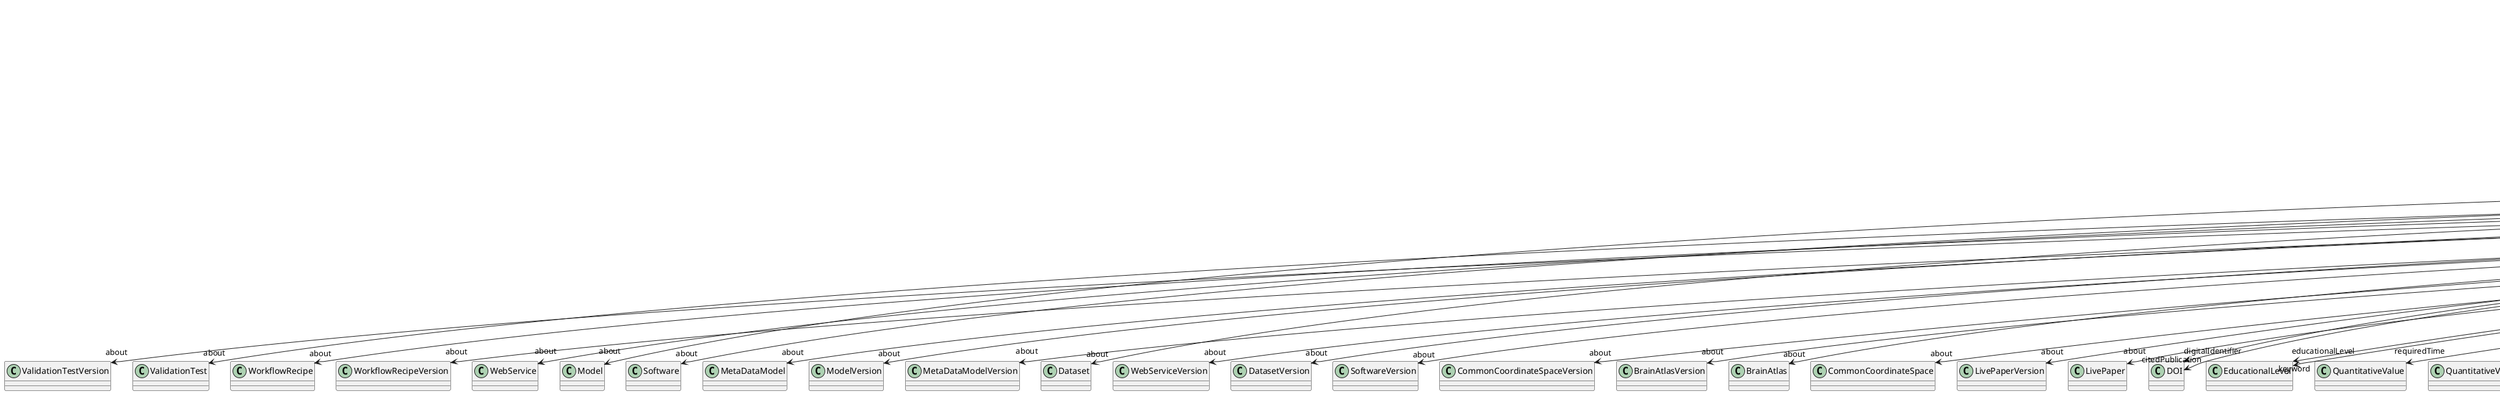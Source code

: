 @startuml
class LearningResource {
+about
+digitalIdentifier
+educationalLevel
+learningOutcome
+order
+prerequisite
+requiredTime
+topic
+type
+abstract
+author
+citedPublication
+copyright
+creationDate
+custodian
+editor
+funding
+IRI
+keyword
+license
+modificationDate
+name
+publicationDate
+publisher
+versionIdentifier

}
LearningResource -d-> "about" ValidationTestVersion
LearningResource -d-> "about" ValidationTest
LearningResource -d-> "about" WorkflowRecipe
LearningResource -d-> "about" WorkflowRecipeVersion
LearningResource -d-> "about" WebService
LearningResource -d-> "about" Model
LearningResource -d-> "about" Software
LearningResource -d-> "about" MetaDataModel
LearningResource -d-> "about" ModelVersion
LearningResource -d-> "about" MetaDataModelVersion
LearningResource -d-> "about" Dataset
LearningResource -d-> "about" WebServiceVersion
LearningResource -d-> "about" DatasetVersion
LearningResource -d-> "about" SoftwareVersion
LearningResource -d-> "about" CommonCoordinateSpaceVersion
LearningResource -d-> "about" BrainAtlasVersion
LearningResource -d-> "about" BrainAtlas
LearningResource -d-> "about" CommonCoordinateSpace
LearningResource -d-> "about" LivePaperVersion
LearningResource -d-> "about" LivePaper
LearningResource -d-> "digitalIdentifier" DOI
LearningResource -d-> "educationalLevel" EducationalLevel
LearningResource -d-> "requiredTime" QuantitativeValue
LearningResource -d-> "requiredTime" QuantitativeValueRange
LearningResource -d-> "type" LearningResourceType
LearningResource -d-> "author" Consortium
LearningResource -d-> "author" Person
LearningResource -d-> "author" Organization
LearningResource -d-> "citedPublication" DOI
LearningResource -d-> "citedPublication" ISBN
LearningResource -d-> "copyright" Copyright
LearningResource -d-> "custodian" Consortium
LearningResource -d-> "custodian" Person
LearningResource -d-> "custodian" Organization
LearningResource -d-> "editor" Person
LearningResource -d-> "funding" Funding
LearningResource -d-> "keyword" AnatomicalIdentificationType
LearningResource -d-> "keyword" Laterality
LearningResource -d-> "keyword" CellCultureType
LearningResource -d-> "keyword" TermSuggestion
LearningResource -d-> "keyword" VisualStimulusType
LearningResource -d-> "keyword" AnatomicalPlane
LearningResource -d-> "keyword" Species
LearningResource -d-> "keyword" ActionStatusType
LearningResource -d-> "keyword" PreparationType
LearningResource -d-> "keyword" ContributionType
LearningResource -d-> "keyword" MeasuredQuantity
LearningResource -d-> "keyword" MetaDataModelType
LearningResource -d-> "keyword" OlfactoryStimulusType
LearningResource -d-> "keyword" SetupType
LearningResource -d-> "keyword" ModelScope
LearningResource -d-> "keyword" PatchClampVariation
LearningResource -d-> "keyword" Technique
LearningResource -d-> "keyword" CellType
LearningResource -d-> "keyword" Language
LearningResource -d-> "keyword" CriteriaQualityType
LearningResource -d-> "keyword" Handedness
LearningResource -d-> "keyword" OrganismSubstance
LearningResource -d-> "keyword" TypeOfUncertainty
LearningResource -d-> "keyword" GeneticStrainType
LearningResource -d-> "keyword" CranialWindowConstructionType
LearningResource -d-> "keyword" Service
LearningResource -d-> "keyword" SemanticDataType
LearningResource -d-> "keyword" Organ
LearningResource -d-> "keyword" Terminology
LearningResource -d-> "keyword" SubjectAttribute
LearningResource -d-> "keyword" Disease
LearningResource -d-> "keyword" AtlasType
LearningResource -d-> "keyword" FileUsageRole
LearningResource -d-> "keyword" AnatomicalAxesOrientation
LearningResource -d-> "keyword" AnnotationType
LearningResource -d-> "keyword" Colormap
LearningResource -d-> "keyword" OrganismSystem
LearningResource -d-> "keyword" CranialWindowReinforcementType
LearningResource -d-> "keyword" OperatingSystem
LearningResource -d-> "keyword" TissueSampleAttribute
LearningResource -d-> "keyword" AgeCategory
LearningResource -d-> "keyword" EducationalLevel
LearningResource -d-> "keyword" TissueSampleType
LearningResource -d-> "keyword" AnalysisTechnique
LearningResource -d-> "keyword" DataType
LearningResource -d-> "keyword" BiologicalOrder
LearningResource -d-> "keyword" StimulationTechnique
LearningResource -d-> "keyword" UBERONParcellation
LearningResource -d-> "keyword" DifferenceMeasure
LearningResource -d-> "keyword" ModelAbstractionLevel
LearningResource -d-> "keyword" SoftwareApplicationCategory
LearningResource -d-> "keyword" DeviceType
LearningResource -d-> "keyword" QualitativeOverlap
LearningResource -d-> "keyword" ExperimentalApproach
LearningResource -d-> "keyword" FileRepositoryType
LearningResource -d-> "keyword" BiologicalSex
LearningResource -d-> "keyword" ElectricalStimulusType
LearningResource -d-> "keyword" AnnotationCriteriaType
LearningResource -d-> "keyword" UnitOfMeasurement
LearningResource -d-> "keyword" MolecularEntity
LearningResource -d-> "keyword" GustatoryStimulusType
LearningResource -d-> "keyword" SoftwareFeature
LearningResource -d-> "keyword" AuditoryStimulusType
LearningResource -d-> "keyword" StimulationApproach
LearningResource -d-> "keyword" TactileStimulusType
LearningResource -d-> "keyword" FileBundleGrouping
LearningResource -d-> "keyword" SubcellularEntity
LearningResource -d-> "keyword" EthicsAssessment
LearningResource -d-> "keyword" ChemicalMixtureType
LearningResource -d-> "keyword" OperatingDevice
LearningResource -d-> "keyword" OpticalStimulusType
LearningResource -d-> "keyword" ProductAccessibility
LearningResource -d-> "keyword" BreedingType
LearningResource -d-> "keyword" LearningResourceType
LearningResource -d-> "keyword" DiseaseModel
LearningResource -d-> "keyword" ProgrammingLanguage
LearningResource -d-> "license" License
LearningResource -d-> "publisher" Consortium
LearningResource -d-> "publisher" Person
LearningResource -d-> "publisher" Organization

@enduml